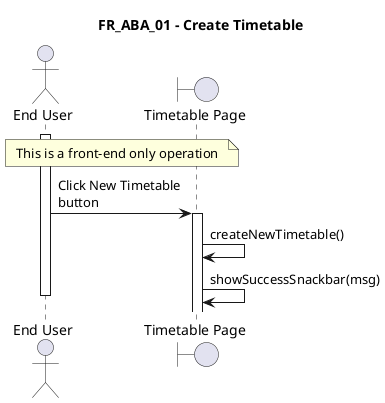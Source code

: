 @startuml FR_ABA_01
title FR_ABA_01 - Create Timetable
skinparam maxMessageSize 125

actor "End User" as eu
boundary "Timetable Page" as fe
' control "TimetableController" as ct
' entity "Timetable" as en
' database "Database" as db

activate eu

note across : This is a front-end only operation

eu -> fe ++ : Click New Timetable button
fe -> fe : createNewTimetable()
fe -> fe : showSuccessSnackbar(msg)

deactivate eu

@enduml